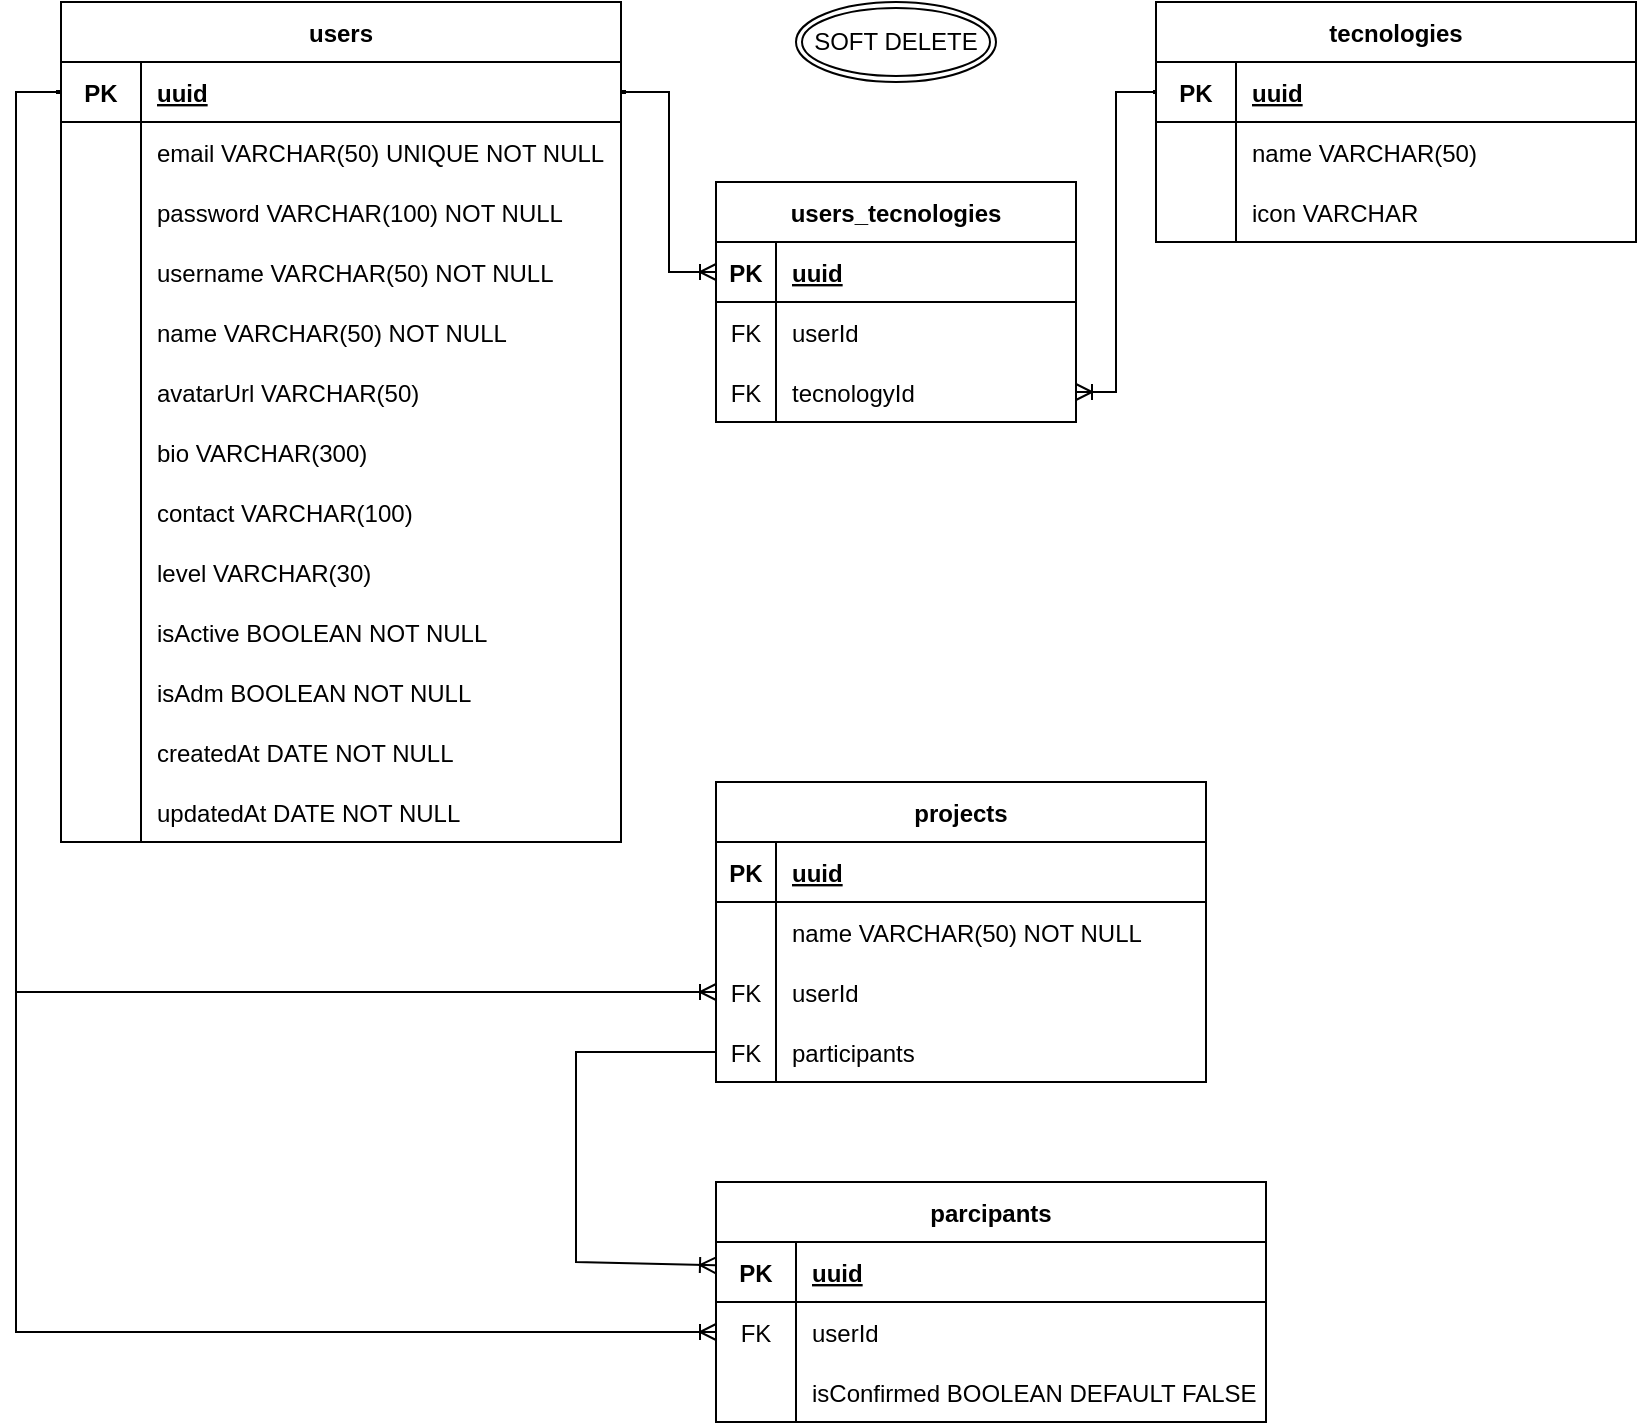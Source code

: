 <mxfile version="20.8.3" type="github">
  <diagram id="yh-ZlP0OPuvekAmjG9pr" name="Página-1">
    <mxGraphModel dx="472" dy="774" grid="1" gridSize="10" guides="1" tooltips="1" connect="1" arrows="1" fold="1" page="1" pageScale="1" pageWidth="827" pageHeight="1169" math="0" shadow="0">
      <root>
        <mxCell id="0" />
        <mxCell id="1" parent="0" />
        <mxCell id="csCiu1S-2fV34Qw7x-u5-7" value="users" style="shape=table;startSize=30;container=1;collapsible=1;childLayout=tableLayout;fixedRows=1;rowLines=0;fontStyle=1;align=center;resizeLast=1;" parent="1" vertex="1">
          <mxGeometry x="32.5" y="20" width="280" height="420" as="geometry">
            <mxRectangle x="150" y="80" width="70" height="30" as="alternateBounds" />
          </mxGeometry>
        </mxCell>
        <mxCell id="csCiu1S-2fV34Qw7x-u5-8" value="" style="shape=tableRow;horizontal=0;startSize=0;swimlaneHead=0;swimlaneBody=0;fillColor=none;collapsible=0;dropTarget=0;points=[[0,0.5],[1,0.5]];portConstraint=eastwest;top=0;left=0;right=0;bottom=1;" parent="csCiu1S-2fV34Qw7x-u5-7" vertex="1">
          <mxGeometry y="30" width="280" height="30" as="geometry" />
        </mxCell>
        <mxCell id="csCiu1S-2fV34Qw7x-u5-9" value="PK" style="shape=partialRectangle;connectable=0;fillColor=none;top=0;left=0;bottom=0;right=0;fontStyle=1;overflow=hidden;" parent="csCiu1S-2fV34Qw7x-u5-8" vertex="1">
          <mxGeometry width="40" height="30" as="geometry">
            <mxRectangle width="40" height="30" as="alternateBounds" />
          </mxGeometry>
        </mxCell>
        <mxCell id="csCiu1S-2fV34Qw7x-u5-10" value="uuid" style="shape=partialRectangle;connectable=0;fillColor=none;top=0;left=0;bottom=0;right=0;align=left;spacingLeft=6;fontStyle=5;overflow=hidden;" parent="csCiu1S-2fV34Qw7x-u5-8" vertex="1">
          <mxGeometry x="40" width="240" height="30" as="geometry">
            <mxRectangle width="240" height="30" as="alternateBounds" />
          </mxGeometry>
        </mxCell>
        <mxCell id="csCiu1S-2fV34Qw7x-u5-11" value="" style="shape=tableRow;horizontal=0;startSize=0;swimlaneHead=0;swimlaneBody=0;fillColor=none;collapsible=0;dropTarget=0;points=[[0,0.5],[1,0.5]];portConstraint=eastwest;top=0;left=0;right=0;bottom=0;" parent="csCiu1S-2fV34Qw7x-u5-7" vertex="1">
          <mxGeometry y="60" width="280" height="30" as="geometry" />
        </mxCell>
        <mxCell id="csCiu1S-2fV34Qw7x-u5-12" value="" style="shape=partialRectangle;connectable=0;fillColor=none;top=0;left=0;bottom=0;right=0;editable=1;overflow=hidden;" parent="csCiu1S-2fV34Qw7x-u5-11" vertex="1">
          <mxGeometry width="40" height="30" as="geometry">
            <mxRectangle width="40" height="30" as="alternateBounds" />
          </mxGeometry>
        </mxCell>
        <mxCell id="csCiu1S-2fV34Qw7x-u5-13" value="email VARCHAR(50) UNIQUE NOT NULL" style="shape=partialRectangle;connectable=0;fillColor=none;top=0;left=0;bottom=0;right=0;align=left;spacingLeft=6;overflow=hidden;" parent="csCiu1S-2fV34Qw7x-u5-11" vertex="1">
          <mxGeometry x="40" width="240" height="30" as="geometry">
            <mxRectangle width="240" height="30" as="alternateBounds" />
          </mxGeometry>
        </mxCell>
        <mxCell id="csCiu1S-2fV34Qw7x-u5-14" value="" style="shape=tableRow;horizontal=0;startSize=0;swimlaneHead=0;swimlaneBody=0;fillColor=none;collapsible=0;dropTarget=0;points=[[0,0.5],[1,0.5]];portConstraint=eastwest;top=0;left=0;right=0;bottom=0;" parent="csCiu1S-2fV34Qw7x-u5-7" vertex="1">
          <mxGeometry y="90" width="280" height="30" as="geometry" />
        </mxCell>
        <mxCell id="csCiu1S-2fV34Qw7x-u5-15" value="" style="shape=partialRectangle;connectable=0;fillColor=none;top=0;left=0;bottom=0;right=0;editable=1;overflow=hidden;" parent="csCiu1S-2fV34Qw7x-u5-14" vertex="1">
          <mxGeometry width="40" height="30" as="geometry">
            <mxRectangle width="40" height="30" as="alternateBounds" />
          </mxGeometry>
        </mxCell>
        <mxCell id="csCiu1S-2fV34Qw7x-u5-16" value="password VARCHAR(100) NOT NULL" style="shape=partialRectangle;connectable=0;fillColor=none;top=0;left=0;bottom=0;right=0;align=left;spacingLeft=6;overflow=hidden;" parent="csCiu1S-2fV34Qw7x-u5-14" vertex="1">
          <mxGeometry x="40" width="240" height="30" as="geometry">
            <mxRectangle width="240" height="30" as="alternateBounds" />
          </mxGeometry>
        </mxCell>
        <mxCell id="csCiu1S-2fV34Qw7x-u5-155" value="" style="shape=tableRow;horizontal=0;startSize=0;swimlaneHead=0;swimlaneBody=0;fillColor=none;collapsible=0;dropTarget=0;points=[[0,0.5],[1,0.5]];portConstraint=eastwest;top=0;left=0;right=0;bottom=0;" parent="csCiu1S-2fV34Qw7x-u5-7" vertex="1">
          <mxGeometry y="120" width="280" height="30" as="geometry" />
        </mxCell>
        <mxCell id="csCiu1S-2fV34Qw7x-u5-156" value="" style="shape=partialRectangle;connectable=0;fillColor=none;top=0;left=0;bottom=0;right=0;editable=1;overflow=hidden;" parent="csCiu1S-2fV34Qw7x-u5-155" vertex="1">
          <mxGeometry width="40" height="30" as="geometry">
            <mxRectangle width="40" height="30" as="alternateBounds" />
          </mxGeometry>
        </mxCell>
        <mxCell id="csCiu1S-2fV34Qw7x-u5-157" value="username VARCHAR(50) NOT NULL" style="shape=partialRectangle;connectable=0;fillColor=none;top=0;left=0;bottom=0;right=0;align=left;spacingLeft=6;overflow=hidden;" parent="csCiu1S-2fV34Qw7x-u5-155" vertex="1">
          <mxGeometry x="40" width="240" height="30" as="geometry">
            <mxRectangle width="240" height="30" as="alternateBounds" />
          </mxGeometry>
        </mxCell>
        <mxCell id="csCiu1S-2fV34Qw7x-u5-17" value="" style="shape=tableRow;horizontal=0;startSize=0;swimlaneHead=0;swimlaneBody=0;fillColor=none;collapsible=0;dropTarget=0;points=[[0,0.5],[1,0.5]];portConstraint=eastwest;top=0;left=0;right=0;bottom=0;" parent="csCiu1S-2fV34Qw7x-u5-7" vertex="1">
          <mxGeometry y="150" width="280" height="30" as="geometry" />
        </mxCell>
        <mxCell id="csCiu1S-2fV34Qw7x-u5-18" value="" style="shape=partialRectangle;connectable=0;fillColor=none;top=0;left=0;bottom=0;right=0;editable=1;overflow=hidden;" parent="csCiu1S-2fV34Qw7x-u5-17" vertex="1">
          <mxGeometry width="40" height="30" as="geometry">
            <mxRectangle width="40" height="30" as="alternateBounds" />
          </mxGeometry>
        </mxCell>
        <mxCell id="csCiu1S-2fV34Qw7x-u5-19" value="name VARCHAR(50) NOT NULL" style="shape=partialRectangle;connectable=0;fillColor=none;top=0;left=0;bottom=0;right=0;align=left;spacingLeft=6;overflow=hidden;" parent="csCiu1S-2fV34Qw7x-u5-17" vertex="1">
          <mxGeometry x="40" width="240" height="30" as="geometry">
            <mxRectangle width="240" height="30" as="alternateBounds" />
          </mxGeometry>
        </mxCell>
        <mxCell id="csCiu1S-2fV34Qw7x-u5-163" value="" style="shape=tableRow;horizontal=0;startSize=0;swimlaneHead=0;swimlaneBody=0;fillColor=none;collapsible=0;dropTarget=0;points=[[0,0.5],[1,0.5]];portConstraint=eastwest;top=0;left=0;right=0;bottom=0;" parent="csCiu1S-2fV34Qw7x-u5-7" vertex="1">
          <mxGeometry y="180" width="280" height="30" as="geometry" />
        </mxCell>
        <mxCell id="csCiu1S-2fV34Qw7x-u5-164" value="" style="shape=partialRectangle;connectable=0;fillColor=none;top=0;left=0;bottom=0;right=0;editable=1;overflow=hidden;" parent="csCiu1S-2fV34Qw7x-u5-163" vertex="1">
          <mxGeometry width="40" height="30" as="geometry">
            <mxRectangle width="40" height="30" as="alternateBounds" />
          </mxGeometry>
        </mxCell>
        <mxCell id="csCiu1S-2fV34Qw7x-u5-165" value="avatarUrl VARCHAR(50)" style="shape=partialRectangle;connectable=0;fillColor=none;top=0;left=0;bottom=0;right=0;align=left;spacingLeft=6;overflow=hidden;" parent="csCiu1S-2fV34Qw7x-u5-163" vertex="1">
          <mxGeometry x="40" width="240" height="30" as="geometry">
            <mxRectangle width="240" height="30" as="alternateBounds" />
          </mxGeometry>
        </mxCell>
        <mxCell id="csCiu1S-2fV34Qw7x-u5-166" value="" style="shape=tableRow;horizontal=0;startSize=0;swimlaneHead=0;swimlaneBody=0;fillColor=none;collapsible=0;dropTarget=0;points=[[0,0.5],[1,0.5]];portConstraint=eastwest;top=0;left=0;right=0;bottom=0;" parent="csCiu1S-2fV34Qw7x-u5-7" vertex="1">
          <mxGeometry y="210" width="280" height="30" as="geometry" />
        </mxCell>
        <mxCell id="csCiu1S-2fV34Qw7x-u5-167" value="" style="shape=partialRectangle;connectable=0;fillColor=none;top=0;left=0;bottom=0;right=0;editable=1;overflow=hidden;" parent="csCiu1S-2fV34Qw7x-u5-166" vertex="1">
          <mxGeometry width="40" height="30" as="geometry">
            <mxRectangle width="40" height="30" as="alternateBounds" />
          </mxGeometry>
        </mxCell>
        <mxCell id="csCiu1S-2fV34Qw7x-u5-168" value="bio VARCHAR(300)" style="shape=partialRectangle;connectable=0;fillColor=none;top=0;left=0;bottom=0;right=0;align=left;spacingLeft=6;overflow=hidden;" parent="csCiu1S-2fV34Qw7x-u5-166" vertex="1">
          <mxGeometry x="40" width="240" height="30" as="geometry">
            <mxRectangle width="240" height="30" as="alternateBounds" />
          </mxGeometry>
        </mxCell>
        <mxCell id="csCiu1S-2fV34Qw7x-u5-169" value="" style="shape=tableRow;horizontal=0;startSize=0;swimlaneHead=0;swimlaneBody=0;fillColor=none;collapsible=0;dropTarget=0;points=[[0,0.5],[1,0.5]];portConstraint=eastwest;top=0;left=0;right=0;bottom=0;" parent="csCiu1S-2fV34Qw7x-u5-7" vertex="1">
          <mxGeometry y="240" width="280" height="30" as="geometry" />
        </mxCell>
        <mxCell id="csCiu1S-2fV34Qw7x-u5-170" value="" style="shape=partialRectangle;connectable=0;fillColor=none;top=0;left=0;bottom=0;right=0;editable=1;overflow=hidden;" parent="csCiu1S-2fV34Qw7x-u5-169" vertex="1">
          <mxGeometry width="40" height="30" as="geometry">
            <mxRectangle width="40" height="30" as="alternateBounds" />
          </mxGeometry>
        </mxCell>
        <mxCell id="csCiu1S-2fV34Qw7x-u5-171" value="contact VARCHAR(100)" style="shape=partialRectangle;connectable=0;fillColor=none;top=0;left=0;bottom=0;right=0;align=left;spacingLeft=6;overflow=hidden;" parent="csCiu1S-2fV34Qw7x-u5-169" vertex="1">
          <mxGeometry x="40" width="240" height="30" as="geometry">
            <mxRectangle width="240" height="30" as="alternateBounds" />
          </mxGeometry>
        </mxCell>
        <mxCell id="csCiu1S-2fV34Qw7x-u5-172" value="" style="shape=tableRow;horizontal=0;startSize=0;swimlaneHead=0;swimlaneBody=0;fillColor=none;collapsible=0;dropTarget=0;points=[[0,0.5],[1,0.5]];portConstraint=eastwest;top=0;left=0;right=0;bottom=0;" parent="csCiu1S-2fV34Qw7x-u5-7" vertex="1">
          <mxGeometry y="270" width="280" height="30" as="geometry" />
        </mxCell>
        <mxCell id="csCiu1S-2fV34Qw7x-u5-173" value="" style="shape=partialRectangle;connectable=0;fillColor=none;top=0;left=0;bottom=0;right=0;editable=1;overflow=hidden;" parent="csCiu1S-2fV34Qw7x-u5-172" vertex="1">
          <mxGeometry width="40" height="30" as="geometry">
            <mxRectangle width="40" height="30" as="alternateBounds" />
          </mxGeometry>
        </mxCell>
        <mxCell id="csCiu1S-2fV34Qw7x-u5-174" value="level VARCHAR(30)" style="shape=partialRectangle;connectable=0;fillColor=none;top=0;left=0;bottom=0;right=0;align=left;spacingLeft=6;overflow=hidden;" parent="csCiu1S-2fV34Qw7x-u5-172" vertex="1">
          <mxGeometry x="40" width="240" height="30" as="geometry">
            <mxRectangle width="240" height="30" as="alternateBounds" />
          </mxGeometry>
        </mxCell>
        <mxCell id="csCiu1S-2fV34Qw7x-u5-175" value="" style="shape=tableRow;horizontal=0;startSize=0;swimlaneHead=0;swimlaneBody=0;fillColor=none;collapsible=0;dropTarget=0;points=[[0,0.5],[1,0.5]];portConstraint=eastwest;top=0;left=0;right=0;bottom=0;" parent="csCiu1S-2fV34Qw7x-u5-7" vertex="1">
          <mxGeometry y="300" width="280" height="30" as="geometry" />
        </mxCell>
        <mxCell id="csCiu1S-2fV34Qw7x-u5-176" value="" style="shape=partialRectangle;connectable=0;fillColor=none;top=0;left=0;bottom=0;right=0;editable=1;overflow=hidden;" parent="csCiu1S-2fV34Qw7x-u5-175" vertex="1">
          <mxGeometry width="40" height="30" as="geometry">
            <mxRectangle width="40" height="30" as="alternateBounds" />
          </mxGeometry>
        </mxCell>
        <mxCell id="csCiu1S-2fV34Qw7x-u5-177" value="isActive BOOLEAN NOT NULL" style="shape=partialRectangle;connectable=0;fillColor=none;top=0;left=0;bottom=0;right=0;align=left;spacingLeft=6;overflow=hidden;" parent="csCiu1S-2fV34Qw7x-u5-175" vertex="1">
          <mxGeometry x="40" width="240" height="30" as="geometry">
            <mxRectangle width="240" height="30" as="alternateBounds" />
          </mxGeometry>
        </mxCell>
        <mxCell id="csCiu1S-2fV34Qw7x-u5-152" value="" style="shape=tableRow;horizontal=0;startSize=0;swimlaneHead=0;swimlaneBody=0;fillColor=none;collapsible=0;dropTarget=0;points=[[0,0.5],[1,0.5]];portConstraint=eastwest;top=0;left=0;right=0;bottom=0;" parent="csCiu1S-2fV34Qw7x-u5-7" vertex="1">
          <mxGeometry y="330" width="280" height="30" as="geometry" />
        </mxCell>
        <mxCell id="csCiu1S-2fV34Qw7x-u5-153" value="" style="shape=partialRectangle;connectable=0;fillColor=none;top=0;left=0;bottom=0;right=0;editable=1;overflow=hidden;" parent="csCiu1S-2fV34Qw7x-u5-152" vertex="1">
          <mxGeometry width="40" height="30" as="geometry">
            <mxRectangle width="40" height="30" as="alternateBounds" />
          </mxGeometry>
        </mxCell>
        <mxCell id="csCiu1S-2fV34Qw7x-u5-154" value="isAdm BOOLEAN NOT NULL" style="shape=partialRectangle;connectable=0;fillColor=none;top=0;left=0;bottom=0;right=0;align=left;spacingLeft=6;overflow=hidden;" parent="csCiu1S-2fV34Qw7x-u5-152" vertex="1">
          <mxGeometry x="40" width="240" height="30" as="geometry">
            <mxRectangle width="240" height="30" as="alternateBounds" />
          </mxGeometry>
        </mxCell>
        <mxCell id="csCiu1S-2fV34Qw7x-u5-255" value="" style="shape=tableRow;horizontal=0;startSize=0;swimlaneHead=0;swimlaneBody=0;fillColor=none;collapsible=0;dropTarget=0;points=[[0,0.5],[1,0.5]];portConstraint=eastwest;top=0;left=0;right=0;bottom=0;" parent="csCiu1S-2fV34Qw7x-u5-7" vertex="1">
          <mxGeometry y="360" width="280" height="30" as="geometry" />
        </mxCell>
        <mxCell id="csCiu1S-2fV34Qw7x-u5-256" value="" style="shape=partialRectangle;connectable=0;fillColor=none;top=0;left=0;bottom=0;right=0;editable=1;overflow=hidden;" parent="csCiu1S-2fV34Qw7x-u5-255" vertex="1">
          <mxGeometry width="40" height="30" as="geometry">
            <mxRectangle width="40" height="30" as="alternateBounds" />
          </mxGeometry>
        </mxCell>
        <mxCell id="csCiu1S-2fV34Qw7x-u5-257" value="createdAt DATE NOT NULL" style="shape=partialRectangle;connectable=0;fillColor=none;top=0;left=0;bottom=0;right=0;align=left;spacingLeft=6;overflow=hidden;" parent="csCiu1S-2fV34Qw7x-u5-255" vertex="1">
          <mxGeometry x="40" width="240" height="30" as="geometry">
            <mxRectangle width="240" height="30" as="alternateBounds" />
          </mxGeometry>
        </mxCell>
        <mxCell id="csCiu1S-2fV34Qw7x-u5-258" value="" style="shape=tableRow;horizontal=0;startSize=0;swimlaneHead=0;swimlaneBody=0;fillColor=none;collapsible=0;dropTarget=0;points=[[0,0.5],[1,0.5]];portConstraint=eastwest;top=0;left=0;right=0;bottom=0;" parent="csCiu1S-2fV34Qw7x-u5-7" vertex="1">
          <mxGeometry y="390" width="280" height="30" as="geometry" />
        </mxCell>
        <mxCell id="csCiu1S-2fV34Qw7x-u5-259" value="" style="shape=partialRectangle;connectable=0;fillColor=none;top=0;left=0;bottom=0;right=0;editable=1;overflow=hidden;" parent="csCiu1S-2fV34Qw7x-u5-258" vertex="1">
          <mxGeometry width="40" height="30" as="geometry">
            <mxRectangle width="40" height="30" as="alternateBounds" />
          </mxGeometry>
        </mxCell>
        <mxCell id="csCiu1S-2fV34Qw7x-u5-260" value="updatedAt DATE NOT NULL" style="shape=partialRectangle;connectable=0;fillColor=none;top=0;left=0;bottom=0;right=0;align=left;spacingLeft=6;overflow=hidden;" parent="csCiu1S-2fV34Qw7x-u5-258" vertex="1">
          <mxGeometry x="40" width="240" height="30" as="geometry">
            <mxRectangle width="240" height="30" as="alternateBounds" />
          </mxGeometry>
        </mxCell>
        <mxCell id="csCiu1S-2fV34Qw7x-u5-161" value="SOFT DELETE" style="ellipse;shape=doubleEllipse;margin=3;whiteSpace=wrap;html=1;align=center;" parent="1" vertex="1">
          <mxGeometry x="400" y="20" width="100" height="40" as="geometry" />
        </mxCell>
        <mxCell id="csCiu1S-2fV34Qw7x-u5-178" value="users_tecnologies" style="shape=table;startSize=30;container=1;collapsible=1;childLayout=tableLayout;fixedRows=1;rowLines=0;fontStyle=1;align=center;resizeLast=1;" parent="1" vertex="1">
          <mxGeometry x="360" y="110" width="180" height="120" as="geometry" />
        </mxCell>
        <mxCell id="csCiu1S-2fV34Qw7x-u5-179" value="" style="shape=tableRow;horizontal=0;startSize=0;swimlaneHead=0;swimlaneBody=0;fillColor=none;collapsible=0;dropTarget=0;points=[[0,0.5],[1,0.5]];portConstraint=eastwest;top=0;left=0;right=0;bottom=1;" parent="csCiu1S-2fV34Qw7x-u5-178" vertex="1">
          <mxGeometry y="30" width="180" height="30" as="geometry" />
        </mxCell>
        <mxCell id="csCiu1S-2fV34Qw7x-u5-180" value="PK" style="shape=partialRectangle;connectable=0;fillColor=none;top=0;left=0;bottom=0;right=0;fontStyle=1;overflow=hidden;" parent="csCiu1S-2fV34Qw7x-u5-179" vertex="1">
          <mxGeometry width="30" height="30" as="geometry">
            <mxRectangle width="30" height="30" as="alternateBounds" />
          </mxGeometry>
        </mxCell>
        <mxCell id="csCiu1S-2fV34Qw7x-u5-181" value="uuid" style="shape=partialRectangle;connectable=0;fillColor=none;top=0;left=0;bottom=0;right=0;align=left;spacingLeft=6;fontStyle=5;overflow=hidden;" parent="csCiu1S-2fV34Qw7x-u5-179" vertex="1">
          <mxGeometry x="30" width="150" height="30" as="geometry">
            <mxRectangle width="150" height="30" as="alternateBounds" />
          </mxGeometry>
        </mxCell>
        <mxCell id="csCiu1S-2fV34Qw7x-u5-198" value="" style="shape=tableRow;horizontal=0;startSize=0;swimlaneHead=0;swimlaneBody=0;fillColor=none;collapsible=0;dropTarget=0;points=[[0,0.5],[1,0.5]];portConstraint=eastwest;top=0;left=0;right=0;bottom=0;" parent="csCiu1S-2fV34Qw7x-u5-178" vertex="1">
          <mxGeometry y="60" width="180" height="30" as="geometry" />
        </mxCell>
        <mxCell id="csCiu1S-2fV34Qw7x-u5-199" value="FK" style="shape=partialRectangle;connectable=0;fillColor=none;top=0;left=0;bottom=0;right=0;editable=1;overflow=hidden;" parent="csCiu1S-2fV34Qw7x-u5-198" vertex="1">
          <mxGeometry width="30" height="30" as="geometry">
            <mxRectangle width="30" height="30" as="alternateBounds" />
          </mxGeometry>
        </mxCell>
        <mxCell id="csCiu1S-2fV34Qw7x-u5-200" value="userId" style="shape=partialRectangle;connectable=0;fillColor=none;top=0;left=0;bottom=0;right=0;align=left;spacingLeft=6;overflow=hidden;" parent="csCiu1S-2fV34Qw7x-u5-198" vertex="1">
          <mxGeometry x="30" width="150" height="30" as="geometry">
            <mxRectangle width="150" height="30" as="alternateBounds" />
          </mxGeometry>
        </mxCell>
        <mxCell id="csCiu1S-2fV34Qw7x-u5-245" value="" style="shape=tableRow;horizontal=0;startSize=0;swimlaneHead=0;swimlaneBody=0;fillColor=none;collapsible=0;dropTarget=0;points=[[0,0.5],[1,0.5]];portConstraint=eastwest;top=0;left=0;right=0;bottom=0;" parent="csCiu1S-2fV34Qw7x-u5-178" vertex="1">
          <mxGeometry y="90" width="180" height="30" as="geometry" />
        </mxCell>
        <mxCell id="csCiu1S-2fV34Qw7x-u5-246" value="FK" style="shape=partialRectangle;connectable=0;fillColor=none;top=0;left=0;bottom=0;right=0;editable=1;overflow=hidden;" parent="csCiu1S-2fV34Qw7x-u5-245" vertex="1">
          <mxGeometry width="30" height="30" as="geometry">
            <mxRectangle width="30" height="30" as="alternateBounds" />
          </mxGeometry>
        </mxCell>
        <mxCell id="csCiu1S-2fV34Qw7x-u5-247" value="tecnologyId" style="shape=partialRectangle;connectable=0;fillColor=none;top=0;left=0;bottom=0;right=0;align=left;spacingLeft=6;overflow=hidden;" parent="csCiu1S-2fV34Qw7x-u5-245" vertex="1">
          <mxGeometry x="30" width="150" height="30" as="geometry">
            <mxRectangle width="150" height="30" as="alternateBounds" />
          </mxGeometry>
        </mxCell>
        <mxCell id="csCiu1S-2fV34Qw7x-u5-208" value="tecnologies" style="shape=table;startSize=30;container=1;collapsible=1;childLayout=tableLayout;fixedRows=1;rowLines=0;fontStyle=1;align=center;resizeLast=1;" parent="1" vertex="1">
          <mxGeometry x="580" y="20" width="240" height="120" as="geometry">
            <mxRectangle x="150" y="80" width="70" height="30" as="alternateBounds" />
          </mxGeometry>
        </mxCell>
        <mxCell id="csCiu1S-2fV34Qw7x-u5-209" value="" style="shape=tableRow;horizontal=0;startSize=0;swimlaneHead=0;swimlaneBody=0;fillColor=none;collapsible=0;dropTarget=0;points=[[0,0.5],[1,0.5]];portConstraint=eastwest;top=0;left=0;right=0;bottom=1;" parent="csCiu1S-2fV34Qw7x-u5-208" vertex="1">
          <mxGeometry y="30" width="240" height="30" as="geometry" />
        </mxCell>
        <mxCell id="csCiu1S-2fV34Qw7x-u5-210" value="PK" style="shape=partialRectangle;connectable=0;fillColor=none;top=0;left=0;bottom=0;right=0;fontStyle=1;overflow=hidden;" parent="csCiu1S-2fV34Qw7x-u5-209" vertex="1">
          <mxGeometry width="40" height="30" as="geometry">
            <mxRectangle width="40" height="30" as="alternateBounds" />
          </mxGeometry>
        </mxCell>
        <mxCell id="csCiu1S-2fV34Qw7x-u5-211" value="uuid" style="shape=partialRectangle;connectable=0;fillColor=none;top=0;left=0;bottom=0;right=0;align=left;spacingLeft=6;fontStyle=5;overflow=hidden;" parent="csCiu1S-2fV34Qw7x-u5-209" vertex="1">
          <mxGeometry x="40" width="200" height="30" as="geometry">
            <mxRectangle width="200" height="30" as="alternateBounds" />
          </mxGeometry>
        </mxCell>
        <mxCell id="csCiu1S-2fV34Qw7x-u5-212" value="" style="shape=tableRow;horizontal=0;startSize=0;swimlaneHead=0;swimlaneBody=0;fillColor=none;collapsible=0;dropTarget=0;points=[[0,0.5],[1,0.5]];portConstraint=eastwest;top=0;left=0;right=0;bottom=0;" parent="csCiu1S-2fV34Qw7x-u5-208" vertex="1">
          <mxGeometry y="60" width="240" height="30" as="geometry" />
        </mxCell>
        <mxCell id="csCiu1S-2fV34Qw7x-u5-213" value="" style="shape=partialRectangle;connectable=0;fillColor=none;top=0;left=0;bottom=0;right=0;editable=1;overflow=hidden;" parent="csCiu1S-2fV34Qw7x-u5-212" vertex="1">
          <mxGeometry width="40" height="30" as="geometry">
            <mxRectangle width="40" height="30" as="alternateBounds" />
          </mxGeometry>
        </mxCell>
        <mxCell id="csCiu1S-2fV34Qw7x-u5-214" value="name VARCHAR(50)" style="shape=partialRectangle;connectable=0;fillColor=none;top=0;left=0;bottom=0;right=0;align=left;spacingLeft=6;overflow=hidden;" parent="csCiu1S-2fV34Qw7x-u5-212" vertex="1">
          <mxGeometry x="40" width="200" height="30" as="geometry">
            <mxRectangle width="200" height="30" as="alternateBounds" />
          </mxGeometry>
        </mxCell>
        <mxCell id="csCiu1S-2fV34Qw7x-u5-215" value="" style="shape=tableRow;horizontal=0;startSize=0;swimlaneHead=0;swimlaneBody=0;fillColor=none;collapsible=0;dropTarget=0;points=[[0,0.5],[1,0.5]];portConstraint=eastwest;top=0;left=0;right=0;bottom=0;" parent="csCiu1S-2fV34Qw7x-u5-208" vertex="1">
          <mxGeometry y="90" width="240" height="30" as="geometry" />
        </mxCell>
        <mxCell id="csCiu1S-2fV34Qw7x-u5-216" value="" style="shape=partialRectangle;connectable=0;fillColor=none;top=0;left=0;bottom=0;right=0;editable=1;overflow=hidden;" parent="csCiu1S-2fV34Qw7x-u5-215" vertex="1">
          <mxGeometry width="40" height="30" as="geometry">
            <mxRectangle width="40" height="30" as="alternateBounds" />
          </mxGeometry>
        </mxCell>
        <mxCell id="csCiu1S-2fV34Qw7x-u5-217" value="icon VARCHAR" style="shape=partialRectangle;connectable=0;fillColor=none;top=0;left=0;bottom=0;right=0;align=left;spacingLeft=6;overflow=hidden;" parent="csCiu1S-2fV34Qw7x-u5-215" vertex="1">
          <mxGeometry x="40" width="200" height="30" as="geometry">
            <mxRectangle width="200" height="30" as="alternateBounds" />
          </mxGeometry>
        </mxCell>
        <mxCell id="csCiu1S-2fV34Qw7x-u5-251" value="" style="edgeStyle=elbowEdgeStyle;fontSize=12;html=1;endArrow=ERoneToMany;startArrow=ERmandOne;rounded=0;fontFamily=Helvetica;fontColor=default;startSize=0;" parent="1" source="csCiu1S-2fV34Qw7x-u5-8" target="csCiu1S-2fV34Qw7x-u5-179" edge="1">
          <mxGeometry width="100" height="100" relative="1" as="geometry">
            <mxPoint x="430" y="420" as="sourcePoint" />
            <mxPoint x="530" y="320" as="targetPoint" />
          </mxGeometry>
        </mxCell>
        <mxCell id="csCiu1S-2fV34Qw7x-u5-254" value="" style="edgeStyle=elbowEdgeStyle;fontSize=12;html=1;endArrow=ERoneToMany;startArrow=ERzeroToOne;rounded=0;fontFamily=Helvetica;fontColor=default;startSize=0;" parent="1" source="csCiu1S-2fV34Qw7x-u5-209" target="csCiu1S-2fV34Qw7x-u5-245" edge="1">
          <mxGeometry width="100" height="100" relative="1" as="geometry">
            <mxPoint x="800" y="380" as="sourcePoint" />
            <mxPoint x="900" y="280" as="targetPoint" />
          </mxGeometry>
        </mxCell>
        <mxCell id="csCiu1S-2fV34Qw7x-u5-262" value="projects" style="shape=table;startSize=30;container=1;collapsible=1;childLayout=tableLayout;fixedRows=1;rowLines=0;fontStyle=1;align=center;resizeLast=1;strokeColor=default;fontFamily=Helvetica;fontSize=12;fontColor=default;fillColor=none;" parent="1" vertex="1">
          <mxGeometry x="360" y="410" width="245" height="150" as="geometry" />
        </mxCell>
        <mxCell id="csCiu1S-2fV34Qw7x-u5-263" value="" style="shape=tableRow;horizontal=0;startSize=0;swimlaneHead=0;swimlaneBody=0;fillColor=none;collapsible=0;dropTarget=0;points=[[0,0.5],[1,0.5]];portConstraint=eastwest;top=0;left=0;right=0;bottom=1;strokeColor=default;fontFamily=Helvetica;fontSize=12;fontColor=default;" parent="csCiu1S-2fV34Qw7x-u5-262" vertex="1">
          <mxGeometry y="30" width="245" height="30" as="geometry" />
        </mxCell>
        <mxCell id="csCiu1S-2fV34Qw7x-u5-264" value="PK" style="shape=partialRectangle;connectable=0;fillColor=none;top=0;left=0;bottom=0;right=0;fontStyle=1;overflow=hidden;strokeColor=default;fontFamily=Helvetica;fontSize=12;fontColor=default;startSize=0;" parent="csCiu1S-2fV34Qw7x-u5-263" vertex="1">
          <mxGeometry width="30" height="30" as="geometry">
            <mxRectangle width="30" height="30" as="alternateBounds" />
          </mxGeometry>
        </mxCell>
        <mxCell id="csCiu1S-2fV34Qw7x-u5-265" value="uuid" style="shape=partialRectangle;connectable=0;fillColor=none;top=0;left=0;bottom=0;right=0;align=left;spacingLeft=6;fontStyle=5;overflow=hidden;strokeColor=default;fontFamily=Helvetica;fontSize=12;fontColor=default;startSize=0;" parent="csCiu1S-2fV34Qw7x-u5-263" vertex="1">
          <mxGeometry x="30" width="215" height="30" as="geometry">
            <mxRectangle width="215" height="30" as="alternateBounds" />
          </mxGeometry>
        </mxCell>
        <mxCell id="csCiu1S-2fV34Qw7x-u5-266" value="" style="shape=tableRow;horizontal=0;startSize=0;swimlaneHead=0;swimlaneBody=0;fillColor=none;collapsible=0;dropTarget=0;points=[[0,0.5],[1,0.5]];portConstraint=eastwest;top=0;left=0;right=0;bottom=0;strokeColor=default;fontFamily=Helvetica;fontSize=12;fontColor=default;" parent="csCiu1S-2fV34Qw7x-u5-262" vertex="1">
          <mxGeometry y="60" width="245" height="30" as="geometry" />
        </mxCell>
        <mxCell id="csCiu1S-2fV34Qw7x-u5-267" value="" style="shape=partialRectangle;connectable=0;fillColor=none;top=0;left=0;bottom=0;right=0;editable=1;overflow=hidden;strokeColor=default;fontFamily=Helvetica;fontSize=12;fontColor=default;startSize=0;" parent="csCiu1S-2fV34Qw7x-u5-266" vertex="1">
          <mxGeometry width="30" height="30" as="geometry">
            <mxRectangle width="30" height="30" as="alternateBounds" />
          </mxGeometry>
        </mxCell>
        <mxCell id="csCiu1S-2fV34Qw7x-u5-268" value="name VARCHAR(50) NOT NULL" style="shape=partialRectangle;connectable=0;fillColor=none;top=0;left=0;bottom=0;right=0;align=left;spacingLeft=6;overflow=hidden;strokeColor=default;fontFamily=Helvetica;fontSize=12;fontColor=default;startSize=0;" parent="csCiu1S-2fV34Qw7x-u5-266" vertex="1">
          <mxGeometry x="30" width="215" height="30" as="geometry">
            <mxRectangle width="215" height="30" as="alternateBounds" />
          </mxGeometry>
        </mxCell>
        <mxCell id="csCiu1S-2fV34Qw7x-u5-278" value="" style="shape=tableRow;horizontal=0;startSize=0;swimlaneHead=0;swimlaneBody=0;fillColor=none;collapsible=0;dropTarget=0;points=[[0,0.5],[1,0.5]];portConstraint=eastwest;top=0;left=0;right=0;bottom=0;strokeColor=default;fontFamily=Helvetica;fontSize=12;fontColor=default;" parent="csCiu1S-2fV34Qw7x-u5-262" vertex="1">
          <mxGeometry y="90" width="245" height="30" as="geometry" />
        </mxCell>
        <mxCell id="csCiu1S-2fV34Qw7x-u5-279" value="FK" style="shape=partialRectangle;connectable=0;fillColor=none;top=0;left=0;bottom=0;right=0;editable=1;overflow=hidden;strokeColor=default;fontFamily=Helvetica;fontSize=12;fontColor=default;startSize=0;" parent="csCiu1S-2fV34Qw7x-u5-278" vertex="1">
          <mxGeometry width="30" height="30" as="geometry">
            <mxRectangle width="30" height="30" as="alternateBounds" />
          </mxGeometry>
        </mxCell>
        <mxCell id="csCiu1S-2fV34Qw7x-u5-280" value="userId" style="shape=partialRectangle;connectable=0;fillColor=none;top=0;left=0;bottom=0;right=0;align=left;spacingLeft=6;overflow=hidden;strokeColor=default;fontFamily=Helvetica;fontSize=12;fontColor=default;startSize=0;" parent="csCiu1S-2fV34Qw7x-u5-278" vertex="1">
          <mxGeometry x="30" width="215" height="30" as="geometry">
            <mxRectangle width="215" height="30" as="alternateBounds" />
          </mxGeometry>
        </mxCell>
        <mxCell id="csCiu1S-2fV34Qw7x-u5-302" value="" style="shape=tableRow;horizontal=0;startSize=0;swimlaneHead=0;swimlaneBody=0;fillColor=none;collapsible=0;dropTarget=0;points=[[0,0.5],[1,0.5]];portConstraint=eastwest;top=0;left=0;right=0;bottom=0;strokeColor=default;fontFamily=Helvetica;fontSize=12;fontColor=default;" parent="csCiu1S-2fV34Qw7x-u5-262" vertex="1">
          <mxGeometry y="120" width="245" height="30" as="geometry" />
        </mxCell>
        <mxCell id="csCiu1S-2fV34Qw7x-u5-303" value="FK" style="shape=partialRectangle;connectable=0;fillColor=none;top=0;left=0;bottom=0;right=0;editable=1;overflow=hidden;strokeColor=default;fontFamily=Helvetica;fontSize=12;fontColor=default;startSize=0;" parent="csCiu1S-2fV34Qw7x-u5-302" vertex="1">
          <mxGeometry width="30" height="30" as="geometry">
            <mxRectangle width="30" height="30" as="alternateBounds" />
          </mxGeometry>
        </mxCell>
        <mxCell id="csCiu1S-2fV34Qw7x-u5-304" value="participants" style="shape=partialRectangle;connectable=0;fillColor=none;top=0;left=0;bottom=0;right=0;align=left;spacingLeft=6;overflow=hidden;strokeColor=default;fontFamily=Helvetica;fontSize=12;fontColor=default;startSize=0;" parent="csCiu1S-2fV34Qw7x-u5-302" vertex="1">
          <mxGeometry x="30" width="215" height="30" as="geometry">
            <mxRectangle width="215" height="30" as="alternateBounds" />
          </mxGeometry>
        </mxCell>
        <mxCell id="csCiu1S-2fV34Qw7x-u5-282" value="" style="edgeStyle=elbowEdgeStyle;fontSize=12;html=1;endArrow=ERoneToMany;startArrow=ERmandOne;rounded=0;fontFamily=Helvetica;fontColor=default;startSize=0;" parent="1" source="csCiu1S-2fV34Qw7x-u5-8" target="csCiu1S-2fV34Qw7x-u5-278" edge="1">
          <mxGeometry width="100" height="100" relative="1" as="geometry">
            <mxPoint x="150" y="400" as="sourcePoint" />
            <mxPoint x="220" y="580" as="targetPoint" />
            <Array as="points">
              <mxPoint x="10" y="450" />
              <mxPoint x="160" y="430" />
            </Array>
          </mxGeometry>
        </mxCell>
        <mxCell id="csCiu1S-2fV34Qw7x-u5-284" value="parcipants" style="shape=table;startSize=30;container=1;collapsible=1;childLayout=tableLayout;fixedRows=1;rowLines=0;fontStyle=1;align=center;resizeLast=1;" parent="1" vertex="1">
          <mxGeometry x="360" y="610" width="275" height="120" as="geometry">
            <mxRectangle x="150" y="80" width="70" height="30" as="alternateBounds" />
          </mxGeometry>
        </mxCell>
        <mxCell id="csCiu1S-2fV34Qw7x-u5-285" value="" style="shape=tableRow;horizontal=0;startSize=0;swimlaneHead=0;swimlaneBody=0;fillColor=none;collapsible=0;dropTarget=0;points=[[0,0.5],[1,0.5]];portConstraint=eastwest;top=0;left=0;right=0;bottom=1;" parent="csCiu1S-2fV34Qw7x-u5-284" vertex="1">
          <mxGeometry y="30" width="275" height="30" as="geometry" />
        </mxCell>
        <mxCell id="csCiu1S-2fV34Qw7x-u5-286" value="PK" style="shape=partialRectangle;connectable=0;fillColor=none;top=0;left=0;bottom=0;right=0;fontStyle=1;overflow=hidden;" parent="csCiu1S-2fV34Qw7x-u5-285" vertex="1">
          <mxGeometry width="40" height="30" as="geometry">
            <mxRectangle width="40" height="30" as="alternateBounds" />
          </mxGeometry>
        </mxCell>
        <mxCell id="csCiu1S-2fV34Qw7x-u5-287" value="uuid" style="shape=partialRectangle;connectable=0;fillColor=none;top=0;left=0;bottom=0;right=0;align=left;spacingLeft=6;fontStyle=5;overflow=hidden;" parent="csCiu1S-2fV34Qw7x-u5-285" vertex="1">
          <mxGeometry x="40" width="235" height="30" as="geometry">
            <mxRectangle width="235" height="30" as="alternateBounds" />
          </mxGeometry>
        </mxCell>
        <mxCell id="csCiu1S-2fV34Qw7x-u5-288" value="" style="shape=tableRow;horizontal=0;startSize=0;swimlaneHead=0;swimlaneBody=0;fillColor=none;collapsible=0;dropTarget=0;points=[[0,0.5],[1,0.5]];portConstraint=eastwest;top=0;left=0;right=0;bottom=0;" parent="csCiu1S-2fV34Qw7x-u5-284" vertex="1">
          <mxGeometry y="60" width="275" height="30" as="geometry" />
        </mxCell>
        <mxCell id="csCiu1S-2fV34Qw7x-u5-289" value="FK" style="shape=partialRectangle;connectable=0;fillColor=none;top=0;left=0;bottom=0;right=0;editable=1;overflow=hidden;" parent="csCiu1S-2fV34Qw7x-u5-288" vertex="1">
          <mxGeometry width="40" height="30" as="geometry">
            <mxRectangle width="40" height="30" as="alternateBounds" />
          </mxGeometry>
        </mxCell>
        <mxCell id="csCiu1S-2fV34Qw7x-u5-290" value="userId" style="shape=partialRectangle;connectable=0;fillColor=none;top=0;left=0;bottom=0;right=0;align=left;spacingLeft=6;overflow=hidden;" parent="csCiu1S-2fV34Qw7x-u5-288" vertex="1">
          <mxGeometry x="40" width="235" height="30" as="geometry">
            <mxRectangle width="235" height="30" as="alternateBounds" />
          </mxGeometry>
        </mxCell>
        <mxCell id="csCiu1S-2fV34Qw7x-u5-330" value="" style="shape=tableRow;horizontal=0;startSize=0;swimlaneHead=0;swimlaneBody=0;fillColor=none;collapsible=0;dropTarget=0;points=[[0,0.5],[1,0.5]];portConstraint=eastwest;top=0;left=0;right=0;bottom=0;" parent="csCiu1S-2fV34Qw7x-u5-284" vertex="1">
          <mxGeometry y="90" width="275" height="30" as="geometry" />
        </mxCell>
        <mxCell id="csCiu1S-2fV34Qw7x-u5-331" value="" style="shape=partialRectangle;connectable=0;fillColor=none;top=0;left=0;bottom=0;right=0;editable=1;overflow=hidden;" parent="csCiu1S-2fV34Qw7x-u5-330" vertex="1">
          <mxGeometry width="40" height="30" as="geometry">
            <mxRectangle width="40" height="30" as="alternateBounds" />
          </mxGeometry>
        </mxCell>
        <mxCell id="csCiu1S-2fV34Qw7x-u5-332" value="isConfirmed BOOLEAN DEFAULT FALSE" style="shape=partialRectangle;connectable=0;fillColor=none;top=0;left=0;bottom=0;right=0;align=left;spacingLeft=6;overflow=hidden;" parent="csCiu1S-2fV34Qw7x-u5-330" vertex="1">
          <mxGeometry x="40" width="235" height="30" as="geometry">
            <mxRectangle width="235" height="30" as="alternateBounds" />
          </mxGeometry>
        </mxCell>
        <mxCell id="csCiu1S-2fV34Qw7x-u5-316" value="" style="fontSize=12;html=1;endArrow=ERoneToMany;rounded=0;fontFamily=Helvetica;fontColor=default;startSize=0;exitX=0;exitY=0.5;exitDx=0;exitDy=0;" parent="1" source="csCiu1S-2fV34Qw7x-u5-302" target="csCiu1S-2fV34Qw7x-u5-285" edge="1">
          <mxGeometry width="100" height="100" relative="1" as="geometry">
            <mxPoint x="500" y="570" as="sourcePoint" />
            <mxPoint x="820" y="650" as="targetPoint" />
            <Array as="points">
              <mxPoint x="290" y="545" />
              <mxPoint x="290" y="650" />
            </Array>
          </mxGeometry>
        </mxCell>
        <mxCell id="csCiu1S-2fV34Qw7x-u5-335" value="" style="edgeStyle=elbowEdgeStyle;fontSize=12;html=1;endArrow=ERoneToMany;startArrow=ERmandOne;rounded=0;fontFamily=Helvetica;fontColor=default;startSize=0;exitX=0;exitY=0.5;exitDx=0;exitDy=0;" parent="1" source="csCiu1S-2fV34Qw7x-u5-8" target="csCiu1S-2fV34Qw7x-u5-288" edge="1">
          <mxGeometry width="100" height="100" relative="1" as="geometry">
            <mxPoint x="190" y="100" as="sourcePoint" />
            <mxPoint x="515" y="560" as="targetPoint" />
            <Array as="points">
              <mxPoint x="10" y="480" />
              <mxPoint x="10" y="380" />
            </Array>
          </mxGeometry>
        </mxCell>
      </root>
    </mxGraphModel>
  </diagram>
</mxfile>
